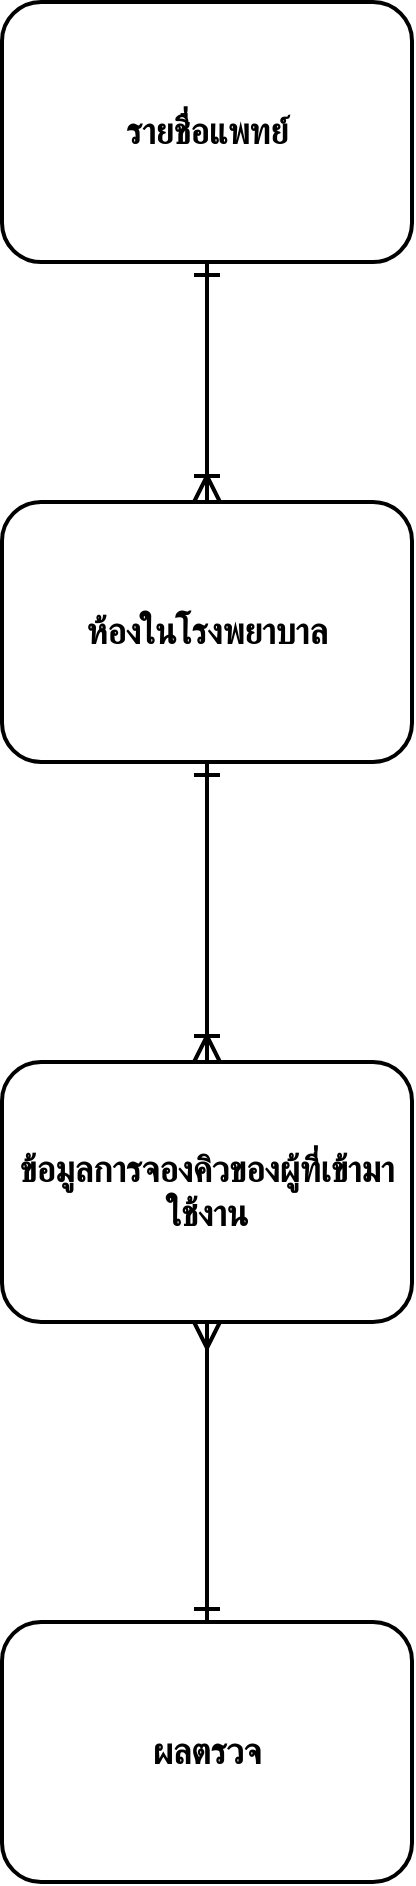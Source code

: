 <mxfile version="23.1.2" type="device">
  <diagram id="R2lEEEUBdFMjLlhIrx00" name="Page-1">
    <mxGraphModel dx="4097" dy="2234" grid="1" gridSize="10" guides="1" tooltips="1" connect="1" arrows="1" fold="1" page="1" pageScale="1" pageWidth="800" pageHeight="1100" math="0" shadow="0" extFonts="Permanent Marker^https://fonts.googleapis.com/css?family=Permanent+Marker">
      <root>
        <mxCell id="0" />
        <mxCell id="1" parent="0" />
        <mxCell id="8P9hOjr9j9nQe-zJG-vc-11" value="" style="edgeStyle=orthogonalEdgeStyle;rounded=0;orthogonalLoop=1;jettySize=auto;html=1;endArrow=ERoneToMany;endFill=0;strokeWidth=2;sourcePerimeterSpacing=0;startSize=10;endSize=10;targetPerimeterSpacing=0;jumpStyle=none;startArrow=ERone;startFill=0;" parent="1" source="8P9hOjr9j9nQe-zJG-vc-1" target="8P9hOjr9j9nQe-zJG-vc-6" edge="1">
          <mxGeometry relative="1" as="geometry" />
        </mxCell>
        <mxCell id="8P9hOjr9j9nQe-zJG-vc-1" value="&lt;h2&gt;รายชื่อแพทย์&lt;/h2&gt;" style="rounded=1;whiteSpace=wrap;html=1;labelBackgroundColor=none;fillStyle=auto;strokeWidth=2;gradientColor=none;labelBorderColor=none;" parent="1" vertex="1">
          <mxGeometry x="298" y="80" width="205" height="130" as="geometry" />
        </mxCell>
        <mxCell id="b5Ka-KV7uOQpAvj1tWQu-1" style="edgeStyle=orthogonalEdgeStyle;rounded=0;orthogonalLoop=1;jettySize=auto;html=1;entryX=0.5;entryY=0;entryDx=0;entryDy=0;startArrow=ERone;startFill=0;endSize=10;strokeWidth=2;startSize=10;endArrow=ERoneToMany;endFill=0;" edge="1" parent="1" source="8P9hOjr9j9nQe-zJG-vc-6" target="8P9hOjr9j9nQe-zJG-vc-7">
          <mxGeometry relative="1" as="geometry" />
        </mxCell>
        <mxCell id="8P9hOjr9j9nQe-zJG-vc-6" value="&lt;h2&gt;ห้องในโรงพยาบาล&lt;br&gt;&lt;/h2&gt;" style="rounded=1;whiteSpace=wrap;html=1;labelBackgroundColor=none;fillStyle=auto;strokeWidth=2;gradientColor=none;labelBorderColor=none;" parent="1" vertex="1">
          <mxGeometry x="298" y="330" width="205" height="130" as="geometry" />
        </mxCell>
        <mxCell id="b5Ka-KV7uOQpAvj1tWQu-2" style="edgeStyle=orthogonalEdgeStyle;rounded=0;orthogonalLoop=1;jettySize=auto;html=1;exitX=0.5;exitY=1;exitDx=0;exitDy=0;endSize=10;strokeWidth=2;startSize=10;endArrow=ERone;endFill=0;startArrow=ERmany;startFill=0;" edge="1" parent="1" source="8P9hOjr9j9nQe-zJG-vc-7" target="8P9hOjr9j9nQe-zJG-vc-17">
          <mxGeometry relative="1" as="geometry" />
        </mxCell>
        <mxCell id="8P9hOjr9j9nQe-zJG-vc-7" value="&lt;h2&gt;ข้อมูลการจองคิวของผู้ที่เข้ามาใช้งาน&lt;br&gt;&lt;/h2&gt;" style="rounded=1;whiteSpace=wrap;html=1;labelBackgroundColor=none;fillStyle=auto;strokeWidth=2;gradientColor=none;labelBorderColor=none;" parent="1" vertex="1">
          <mxGeometry x="298" y="610" width="205" height="130" as="geometry" />
        </mxCell>
        <mxCell id="8P9hOjr9j9nQe-zJG-vc-17" value="&lt;h2&gt;ผลตรวจ&lt;br&gt;&lt;/h2&gt;" style="rounded=1;whiteSpace=wrap;html=1;labelBackgroundColor=none;fillStyle=auto;strokeWidth=2;gradientColor=none;labelBorderColor=none;" parent="1" vertex="1">
          <mxGeometry x="298" y="890" width="205" height="130" as="geometry" />
        </mxCell>
      </root>
    </mxGraphModel>
  </diagram>
</mxfile>
